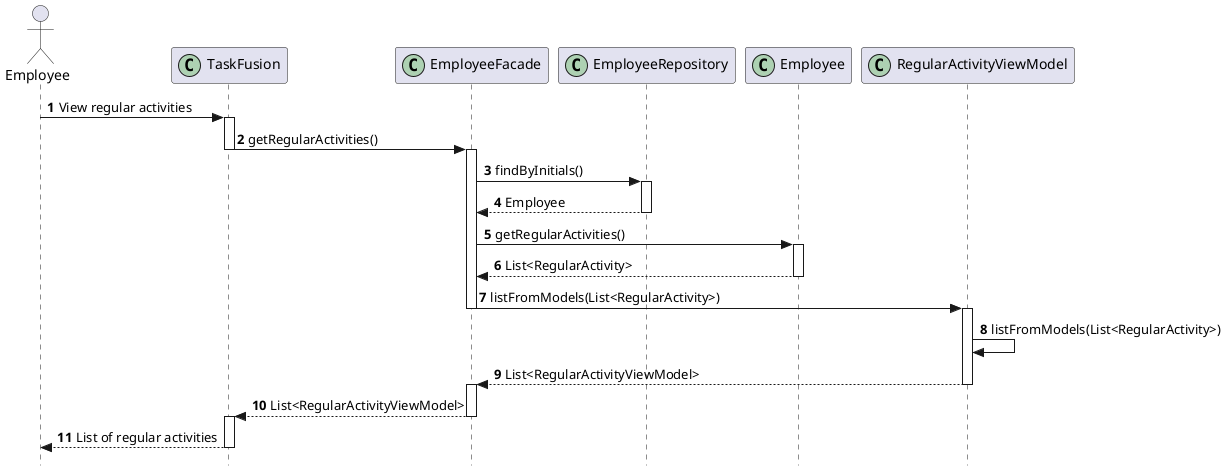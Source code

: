 @startuml seqViewRegularActivity
autonumber
hide footbox
skinparam style strictuml
hide unlinked
actor "Employee" as employee
participant "TaskFusion" as app << (C,#ADD1B2) >>
participant "EmployeeFacade" as employeefacade << (C,#ADD1B2) >>
participant "EmployeeRepository" as employeerepo << (C,#ADD1B2) >>
participant "Employee" as emp << (C,#ADD1B2) >>
collections "Map<String, Projects> projects" as projects << (M, Crimson) >>
collections "Map<String, Employee> employees" as emps << (M,Crimson) >>
participant "RegularActivity" as regularactivity << (C,#ADD1B2) >>
participant "RegularActivityViewModel" as regacvm << (C,#ADD1B2) >>

employee -> app++: View regular activities
app -> employeefacade--++: getRegularActivities()
employeefacade -> employeerepo++: findByInitials()
employeerepo --> employeefacade--: Employee
employeefacade -> emp++: getRegularActivities()
emp --> employeefacade--: List<RegularActivity>
employeefacade -> regacvm--++: listFromModels(List<RegularActivity>)
regacvm -> regacvm: listFromModels(List<RegularActivity>)
regacvm --> employeefacade--++: List<RegularActivityViewModel>
employeefacade --> app--++: List<RegularActivityViewModel>
app --> employee--: List of regular activities
@enduml